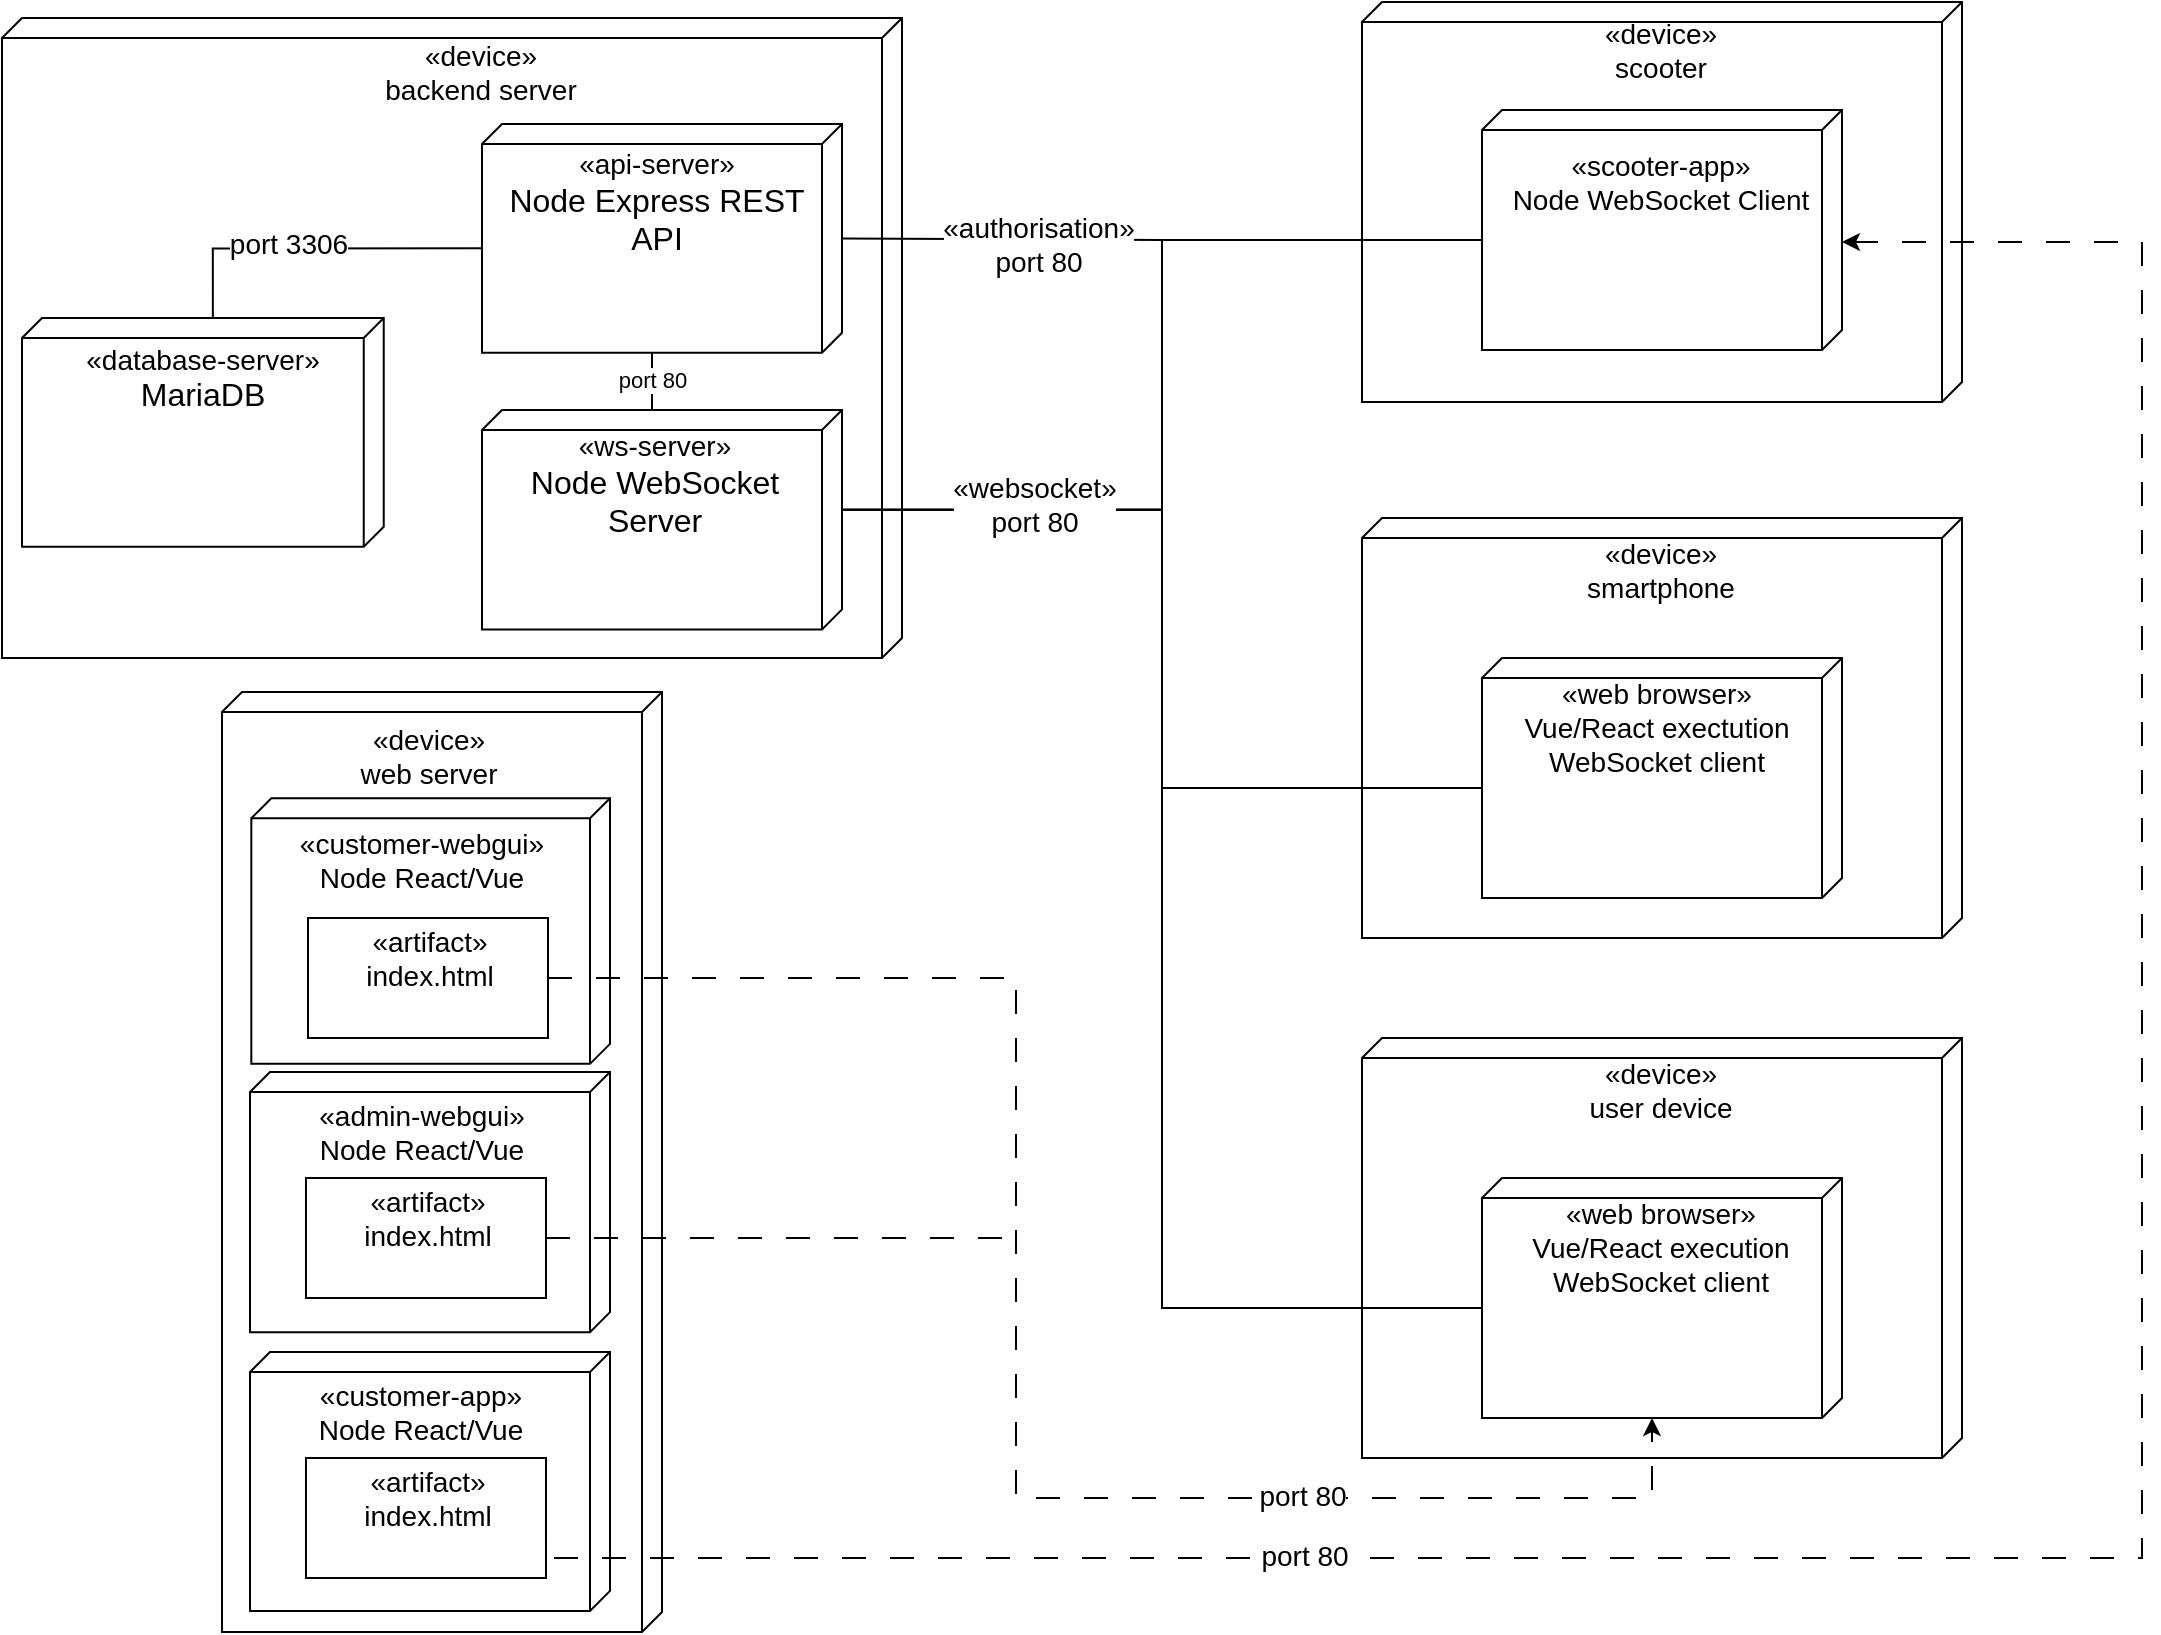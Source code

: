 <mxfile version="22.1.0" type="github">
  <diagram name="Page-1" id="b5b7bab2-c9e2-2cf4-8b2a-24fd1a2a6d21">
    <mxGraphModel dx="1434" dy="746" grid="1" gridSize="10" guides="1" tooltips="1" connect="1" arrows="1" fold="1" page="1" pageScale="1" pageWidth="1169" pageHeight="827" background="none" math="0" shadow="0">
      <root>
        <mxCell id="0" />
        <mxCell id="1" parent="0" />
        <mxCell id="yQ76Dd4Vf3-5NPErQ1-4-3" value="" style="verticalAlign=top;align=left;spacingTop=8;spacingLeft=2;spacingRight=12;shape=cube;size=10;direction=south;fontStyle=4;html=1;whiteSpace=wrap;" parent="1" vertex="1">
          <mxGeometry x="690" y="12" width="300" height="200" as="geometry" />
        </mxCell>
        <mxCell id="yQ76Dd4Vf3-5NPErQ1-4-4" value="" style="verticalAlign=top;align=left;spacingTop=8;spacingLeft=2;spacingRight=12;shape=cube;size=10;direction=south;fontStyle=4;html=1;whiteSpace=wrap;" parent="1" vertex="1">
          <mxGeometry x="690" y="270" width="300" height="210" as="geometry" />
        </mxCell>
        <mxCell id="yQ76Dd4Vf3-5NPErQ1-4-6" value="" style="verticalAlign=top;align=left;spacingTop=8;spacingLeft=2;spacingRight=12;shape=cube;size=10;direction=south;fontStyle=4;html=1;whiteSpace=wrap;" parent="1" vertex="1">
          <mxGeometry x="750" y="66" width="180" height="120" as="geometry" />
        </mxCell>
        <mxCell id="yQ76Dd4Vf3-5NPErQ1-4-7" value="" style="verticalAlign=top;align=left;spacingTop=8;spacingLeft=2;spacingRight=12;shape=cube;size=10;direction=south;fontStyle=4;html=1;whiteSpace=wrap;" parent="1" vertex="1">
          <mxGeometry x="750" y="340" width="180" height="120" as="geometry" />
        </mxCell>
        <mxCell id="gxr_Iw3sU9v6qAr-AbF7-23" value="" style="group" parent="1" vertex="1" connectable="0">
          <mxGeometry x="120" y="367" width="480" height="460" as="geometry" />
        </mxCell>
        <mxCell id="gxr_Iw3sU9v6qAr-AbF7-34" value="" style="group;fontSize=14;" parent="gxr_Iw3sU9v6qAr-AbF7-23" vertex="1" connectable="0">
          <mxGeometry y="-10" width="237.317" height="470" as="geometry" />
        </mxCell>
        <object label="" id="gxr_Iw3sU9v6qAr-AbF7-7">
          <mxCell style="verticalAlign=top;align=left;spacingTop=8;spacingLeft=2;spacingRight=12;shape=cube;size=10;direction=south;fontStyle=4;html=1;whiteSpace=wrap;fontSize=14;" parent="gxr_Iw3sU9v6qAr-AbF7-34" vertex="1">
            <mxGeometry width="220" height="470" as="geometry" />
          </mxCell>
        </object>
        <mxCell id="gxr_Iw3sU9v6qAr-AbF7-9" value="" style="verticalAlign=top;align=left;spacingTop=8;spacingLeft=2;spacingRight=12;shape=cube;size=10;direction=south;fontStyle=4;html=1;whiteSpace=wrap;fontSize=14;" parent="gxr_Iw3sU9v6qAr-AbF7-34" vertex="1">
          <mxGeometry x="14.66" y="53.13" width="179.34" height="132.8" as="geometry" />
        </mxCell>
        <mxCell id="gxr_Iw3sU9v6qAr-AbF7-11" value="«device»&lt;div style=&quot;font-size: 14px;&quot;&gt;web server&lt;/div&gt;" style="text;html=1;strokeColor=none;fillColor=none;align=center;verticalAlign=middle;whiteSpace=wrap;rounded=0;fontSize=14;" parent="gxr_Iw3sU9v6qAr-AbF7-34" vertex="1">
          <mxGeometry x="25.789" y="10.003" width="155.122" height="43.125" as="geometry" />
        </mxCell>
        <mxCell id="gxr_Iw3sU9v6qAr-AbF7-28" value="" style="group;fontSize=14;" parent="gxr_Iw3sU9v6qAr-AbF7-34" vertex="1" connectable="0">
          <mxGeometry x="7.317" y="283.125" width="230" height="172.5" as="geometry" />
        </mxCell>
        <mxCell id="gxr_Iw3sU9v6qAr-AbF7-10" value="" style="verticalAlign=top;align=left;spacingTop=8;spacingLeft=2;spacingRight=12;shape=cube;size=10;direction=south;fontStyle=4;html=1;whiteSpace=wrap;fontSize=14;" parent="gxr_Iw3sU9v6qAr-AbF7-34" vertex="1">
          <mxGeometry x="14" y="330" width="180" height="129.45" as="geometry" />
        </mxCell>
        <mxCell id="gxr_Iw3sU9v6qAr-AbF7-13" value="«customer-app»&lt;div style=&quot;font-size: 14px;&quot;&gt;Node React/Vue&lt;br style=&quot;font-size: 14px;&quot;&gt;&lt;/div&gt;" style="text;html=1;strokeColor=none;fillColor=none;align=center;verticalAlign=middle;whiteSpace=wrap;rounded=0;fontSize=14;" parent="gxr_Iw3sU9v6qAr-AbF7-34" vertex="1">
          <mxGeometry x="22.44" y="340" width="155.12" height="40" as="geometry" />
        </mxCell>
        <mxCell id="gxr_Iw3sU9v6qAr-AbF7-8" value="" style="verticalAlign=top;align=left;spacingTop=8;spacingLeft=2;spacingRight=12;shape=cube;size=10;direction=south;fontStyle=4;html=1;whiteSpace=wrap;fontSize=14;" parent="gxr_Iw3sU9v6qAr-AbF7-34" vertex="1">
          <mxGeometry x="14" y="190.0" width="180" height="130.09" as="geometry" />
        </mxCell>
        <mxCell id="gxr_Iw3sU9v6qAr-AbF7-12" value="«admin-webgui»&lt;div style=&quot;font-size: 14px;&quot;&gt;Node React/Vue&lt;br style=&quot;font-size: 14px;&quot;&gt;&lt;/div&gt;" style="text;html=1;strokeColor=none;fillColor=none;align=center;verticalAlign=middle;whiteSpace=wrap;rounded=0;fontSize=14;" parent="gxr_Iw3sU9v6qAr-AbF7-34" vertex="1">
          <mxGeometry x="36.28" y="200" width="128.11" height="40" as="geometry" />
        </mxCell>
        <mxCell id="gxr_Iw3sU9v6qAr-AbF7-14" value="«customer-webgui»&lt;div style=&quot;font-size: 14px;&quot;&gt;Node React/Vue&lt;br style=&quot;font-size: 14px;&quot;&gt;&lt;/div&gt;" style="text;html=1;strokeColor=none;fillColor=none;align=center;verticalAlign=middle;whiteSpace=wrap;rounded=0;fontSize=14;" parent="gxr_Iw3sU9v6qAr-AbF7-34" vertex="1">
          <mxGeometry x="31.77" y="64" width="136.45" height="40" as="geometry" />
        </mxCell>
        <mxCell id="gxr_Iw3sU9v6qAr-AbF7-48" value="" style="rounded=0;whiteSpace=wrap;html=1;fontSize=14;" parent="gxr_Iw3sU9v6qAr-AbF7-34" vertex="1">
          <mxGeometry x="43" y="113" width="120" height="60" as="geometry" />
        </mxCell>
        <mxCell id="gxr_Iw3sU9v6qAr-AbF7-49" value="«artifact»&lt;div style=&quot;font-size: 14px;&quot;&gt;index.html&lt;br style=&quot;font-size: 14px;&quot;&gt;&lt;/div&gt;" style="text;html=1;strokeColor=none;fillColor=none;align=center;verticalAlign=middle;whiteSpace=wrap;rounded=0;fontSize=14;" parent="gxr_Iw3sU9v6qAr-AbF7-34" vertex="1">
          <mxGeometry x="35.78" y="113" width="136.45" height="40" as="geometry" />
        </mxCell>
        <mxCell id="gxr_Iw3sU9v6qAr-AbF7-50" value="" style="rounded=0;whiteSpace=wrap;html=1;fontSize=14;" parent="gxr_Iw3sU9v6qAr-AbF7-34" vertex="1">
          <mxGeometry x="41.99" y="243" width="120" height="60" as="geometry" />
        </mxCell>
        <mxCell id="gxr_Iw3sU9v6qAr-AbF7-51" value="«artifact»&lt;div style=&quot;font-size: 14px;&quot;&gt;index.html&lt;br style=&quot;font-size: 14px;&quot;&gt;&lt;/div&gt;" style="text;html=1;strokeColor=none;fillColor=none;align=center;verticalAlign=middle;whiteSpace=wrap;rounded=0;fontSize=14;" parent="gxr_Iw3sU9v6qAr-AbF7-34" vertex="1">
          <mxGeometry x="34.77" y="243" width="136.45" height="40" as="geometry" />
        </mxCell>
        <mxCell id="gxr_Iw3sU9v6qAr-AbF7-52" value="" style="rounded=0;whiteSpace=wrap;html=1;fontSize=14;" parent="gxr_Iw3sU9v6qAr-AbF7-34" vertex="1">
          <mxGeometry x="41.99" y="383" width="120" height="60" as="geometry" />
        </mxCell>
        <mxCell id="gxr_Iw3sU9v6qAr-AbF7-53" value="«artifact»&lt;div style=&quot;font-size: 14px;&quot;&gt;index.html&lt;br style=&quot;font-size: 14px;&quot;&gt;&lt;/div&gt;" style="text;html=1;strokeColor=none;fillColor=none;align=center;verticalAlign=middle;whiteSpace=wrap;rounded=0;fontSize=14;" parent="gxr_Iw3sU9v6qAr-AbF7-34" vertex="1">
          <mxGeometry x="34.77" y="383" width="136.45" height="40" as="geometry" />
        </mxCell>
        <mxCell id="gxr_Iw3sU9v6qAr-AbF7-24" value="" style="group" parent="1" vertex="1" connectable="0">
          <mxGeometry x="10" y="20" width="480" height="350" as="geometry" />
        </mxCell>
        <object label="" id="yQ76Dd4Vf3-5NPErQ1-4-2">
          <mxCell style="verticalAlign=top;align=left;spacingTop=8;spacingLeft=2;spacingRight=12;shape=cube;size=10;direction=south;fontStyle=4;html=1;whiteSpace=wrap;" parent="gxr_Iw3sU9v6qAr-AbF7-24" vertex="1">
            <mxGeometry width="450" height="320" as="geometry" />
          </mxCell>
        </object>
        <mxCell id="yQ76Dd4Vf3-5NPErQ1-4-10" value="" style="verticalAlign=top;align=left;spacingTop=8;spacingLeft=2;spacingRight=12;shape=cube;size=10;direction=south;fontStyle=4;html=1;whiteSpace=wrap;" parent="gxr_Iw3sU9v6qAr-AbF7-24" vertex="1">
          <mxGeometry x="240" y="196" width="180" height="109.7" as="geometry" />
        </mxCell>
        <mxCell id="yQ76Dd4Vf3-5NPErQ1-4-8" value="" style="verticalAlign=top;align=left;spacingTop=8;spacingLeft=2;spacingRight=12;shape=cube;size=10;direction=south;fontStyle=4;html=1;whiteSpace=wrap;" parent="gxr_Iw3sU9v6qAr-AbF7-24" vertex="1">
          <mxGeometry x="10" y="150" width="180.87" height="114.37" as="geometry" />
        </mxCell>
        <mxCell id="yQ76Dd4Vf3-5NPErQ1-4-9" value="" style="verticalAlign=top;align=left;spacingTop=8;spacingLeft=2;spacingRight=12;shape=cube;size=10;direction=south;fontStyle=4;html=1;whiteSpace=wrap;" parent="gxr_Iw3sU9v6qAr-AbF7-24" vertex="1">
          <mxGeometry x="240" y="53.0" width="180" height="114.37" as="geometry" />
        </mxCell>
        <mxCell id="gxr_Iw3sU9v6qAr-AbF7-1" value="«device»&lt;div style=&quot;font-size: 14px;&quot;&gt;backend server&lt;/div&gt;" style="text;html=1;strokeColor=none;fillColor=none;align=center;verticalAlign=middle;whiteSpace=wrap;rounded=0;fontSize=14;" parent="gxr_Iw3sU9v6qAr-AbF7-24" vertex="1">
          <mxGeometry x="162.439" y="10.938" width="155.122" height="32.812" as="geometry" />
        </mxCell>
        <mxCell id="gxr_Iw3sU9v6qAr-AbF7-2" value="&lt;font style=&quot;font-size: 14px;&quot;&gt;«database-server»&lt;/font&gt;&lt;div&gt;&lt;font size=&quot;3&quot;&gt;MariaDB&lt;br&gt;&lt;/font&gt;&lt;/div&gt;" style="text;html=1;strokeColor=none;fillColor=none;align=center;verticalAlign=middle;whiteSpace=wrap;rounded=0;" parent="gxr_Iw3sU9v6qAr-AbF7-24" vertex="1">
          <mxGeometry x="22.88" y="160" width="155.12" height="40" as="geometry" />
        </mxCell>
        <mxCell id="gxr_Iw3sU9v6qAr-AbF7-5" value="&lt;font style=&quot;font-size: 14px;&quot;&gt;«ws-server»&lt;/font&gt;&lt;div&gt;&lt;font size=&quot;3&quot;&gt;Node WebSocket Server&lt;br&gt;&lt;/font&gt;&lt;/div&gt;" style="text;html=1;strokeColor=none;fillColor=none;align=center;verticalAlign=middle;whiteSpace=wrap;rounded=0;" parent="gxr_Iw3sU9v6qAr-AbF7-24" vertex="1">
          <mxGeometry x="249.46" y="206" width="155.12" height="54" as="geometry" />
        </mxCell>
        <mxCell id="gxr_Iw3sU9v6qAr-AbF7-6" value="&lt;font style=&quot;font-size: 14px;&quot;&gt;«api-server»&lt;/font&gt;&lt;div&gt;&lt;font size=&quot;3&quot;&gt;Node Express REST API&lt;br&gt;&lt;/font&gt;&lt;/div&gt;" style="text;html=1;strokeColor=none;fillColor=none;align=center;verticalAlign=middle;whiteSpace=wrap;rounded=0;" parent="gxr_Iw3sU9v6qAr-AbF7-24" vertex="1">
          <mxGeometry x="250.43" y="63" width="155.12" height="57" as="geometry" />
        </mxCell>
        <mxCell id="gxr_Iw3sU9v6qAr-AbF7-45" style="edgeStyle=orthogonalEdgeStyle;rounded=0;orthogonalLoop=1;jettySize=auto;html=1;exitX=0;exitY=0;exitDx=0;exitDy=85;exitPerimeter=0;entryX=0;entryY=0;entryDx=114.37;entryDy=95;entryPerimeter=0;endArrow=none;endFill=0;" parent="gxr_Iw3sU9v6qAr-AbF7-24" source="yQ76Dd4Vf3-5NPErQ1-4-10" target="yQ76Dd4Vf3-5NPErQ1-4-9" edge="1">
          <mxGeometry relative="1" as="geometry" />
        </mxCell>
        <mxCell id="gxr_Iw3sU9v6qAr-AbF7-64" value="port 80" style="edgeLabel;html=1;align=center;verticalAlign=middle;resizable=0;points=[];" parent="gxr_Iw3sU9v6qAr-AbF7-45" vertex="1" connectable="0">
          <mxGeometry x="0.561" relative="1" as="geometry">
            <mxPoint y="5" as="offset" />
          </mxGeometry>
        </mxCell>
        <mxCell id="gxr_Iw3sU9v6qAr-AbF7-46" style="edgeStyle=orthogonalEdgeStyle;rounded=0;orthogonalLoop=1;jettySize=auto;html=1;exitX=0;exitY=0;exitDx=62.185;exitDy=180;exitPerimeter=0;entryX=0;entryY=0;entryDx=0;entryDy=85.435;entryPerimeter=0;endArrow=none;endFill=0;" parent="gxr_Iw3sU9v6qAr-AbF7-24" source="yQ76Dd4Vf3-5NPErQ1-4-9" target="yQ76Dd4Vf3-5NPErQ1-4-8" edge="1">
          <mxGeometry relative="1" as="geometry" />
        </mxCell>
        <mxCell id="gxr_Iw3sU9v6qAr-AbF7-63" value="port 3306" style="edgeLabel;html=1;align=center;verticalAlign=middle;resizable=0;points=[];fontSize=14;" parent="gxr_Iw3sU9v6qAr-AbF7-46" vertex="1" connectable="0">
          <mxGeometry x="0.145" y="1" relative="1" as="geometry">
            <mxPoint y="-3" as="offset" />
          </mxGeometry>
        </mxCell>
        <mxCell id="gxr_Iw3sU9v6qAr-AbF7-35" value="&lt;div style=&quot;font-size: 14px;&quot;&gt;«device»&lt;/div&gt;&lt;div style=&quot;font-size: 14px;&quot;&gt;smartphone&lt;br style=&quot;font-size: 14px;&quot;&gt;&lt;/div&gt;" style="text;html=1;strokeColor=none;fillColor=none;align=center;verticalAlign=middle;whiteSpace=wrap;rounded=0;fontSize=14;" parent="1" vertex="1">
          <mxGeometry x="762.439" y="279.998" width="155.122" height="32.812" as="geometry" />
        </mxCell>
        <mxCell id="gxr_Iw3sU9v6qAr-AbF7-36" value="«device»&lt;div style=&quot;font-size: 14px;&quot;&gt;scooter&lt;/div&gt;" style="text;html=1;strokeColor=none;fillColor=none;align=center;verticalAlign=middle;whiteSpace=wrap;rounded=0;fontSize=14;" parent="1" vertex="1">
          <mxGeometry x="762.439" y="19.997" width="155.122" height="32.812" as="geometry" />
        </mxCell>
        <mxCell id="gxr_Iw3sU9v6qAr-AbF7-37" value="" style="verticalAlign=top;align=left;spacingTop=8;spacingLeft=2;spacingRight=12;shape=cube;size=10;direction=south;fontStyle=4;html=1;whiteSpace=wrap;" parent="1" vertex="1">
          <mxGeometry x="690" y="530" width="300" height="210" as="geometry" />
        </mxCell>
        <mxCell id="gxr_Iw3sU9v6qAr-AbF7-38" value="" style="verticalAlign=top;align=left;spacingTop=8;spacingLeft=2;spacingRight=12;shape=cube;size=10;direction=south;fontStyle=4;html=1;whiteSpace=wrap;" parent="1" vertex="1">
          <mxGeometry x="750" y="600" width="180" height="120" as="geometry" />
        </mxCell>
        <mxCell id="gxr_Iw3sU9v6qAr-AbF7-39" value="&lt;div style=&quot;font-size: 14px;&quot;&gt;«device»&lt;/div&gt;&lt;div style=&quot;font-size: 14px;&quot;&gt;user device&lt;br style=&quot;font-size: 14px;&quot;&gt;&lt;/div&gt;" style="text;html=1;strokeColor=none;fillColor=none;align=center;verticalAlign=middle;whiteSpace=wrap;rounded=0;fontSize=14;" parent="1" vertex="1">
          <mxGeometry x="762.439" y="539.997" width="155.122" height="32.812" as="geometry" />
        </mxCell>
        <mxCell id="gxr_Iw3sU9v6qAr-AbF7-40" value="&lt;div style=&quot;font-size: 14px;&quot;&gt;«web browser»&lt;/div&gt;&lt;div style=&quot;font-size: 14px;&quot;&gt;Vue/React execution&lt;/div&gt;&lt;div style=&quot;font-size: 14px;&quot;&gt;WebSocket client&lt;br style=&quot;font-size: 14px;&quot;&gt;&lt;/div&gt;" style="text;html=1;strokeColor=none;fillColor=none;align=center;verticalAlign=middle;whiteSpace=wrap;rounded=0;fontSize=14;" parent="1" vertex="1">
          <mxGeometry x="762.44" y="610" width="155.12" height="50" as="geometry" />
        </mxCell>
        <mxCell id="gxr_Iw3sU9v6qAr-AbF7-41" value="«scooter-app»&lt;div style=&quot;font-size: 14px;&quot;&gt;Node WebSocket Client&lt;br style=&quot;font-size: 14px;&quot;&gt;&lt;/div&gt;" style="text;html=1;strokeColor=none;fillColor=none;align=center;verticalAlign=middle;whiteSpace=wrap;rounded=0;fontSize=14;" parent="1" vertex="1">
          <mxGeometry x="762.44" y="80" width="155.12" height="44.37" as="geometry" />
        </mxCell>
        <mxCell id="gxr_Iw3sU9v6qAr-AbF7-42" value="«web browser»&lt;div style=&quot;font-size: 14px;&quot;&gt;Vue/React exectution&lt;br style=&quot;font-size: 14px;&quot;&gt;WebSocket client&lt;br style=&quot;font-size: 14px;&quot;&gt;&lt;/div&gt;" style="text;html=1;strokeColor=none;fillColor=none;align=center;verticalAlign=middle;whiteSpace=wrap;rounded=0;fontSize=14;" parent="1" vertex="1">
          <mxGeometry x="760" y="350" width="155.12" height="50" as="geometry" />
        </mxCell>
        <mxCell id="gxr_Iw3sU9v6qAr-AbF7-43" style="edgeStyle=orthogonalEdgeStyle;rounded=0;orthogonalLoop=1;jettySize=auto;html=1;exitX=0;exitY=0;exitDx=65;exitDy=180;exitPerimeter=0;entryX=0;entryY=0;entryDx=49.85;entryDy=0;entryPerimeter=0;startArrow=none;startFill=0;endArrow=none;endFill=0;" parent="1" source="yQ76Dd4Vf3-5NPErQ1-4-6" target="yQ76Dd4Vf3-5NPErQ1-4-10" edge="1">
          <mxGeometry relative="1" as="geometry" />
        </mxCell>
        <mxCell id="gxr_Iw3sU9v6qAr-AbF7-44" style="edgeStyle=orthogonalEdgeStyle;rounded=0;orthogonalLoop=1;jettySize=auto;html=1;exitX=0;exitY=0;exitDx=65;exitDy=180;exitPerimeter=0;entryX=0;entryY=0;entryDx=49.85;entryDy=0;entryPerimeter=0;startArrow=none;startFill=0;endArrow=none;endFill=0;" parent="1" source="yQ76Dd4Vf3-5NPErQ1-4-7" target="yQ76Dd4Vf3-5NPErQ1-4-10" edge="1">
          <mxGeometry relative="1" as="geometry" />
        </mxCell>
        <mxCell id="gxr_Iw3sU9v6qAr-AbF7-47" style="edgeStyle=orthogonalEdgeStyle;rounded=0;orthogonalLoop=1;jettySize=auto;html=1;exitX=0;exitY=0;exitDx=65;exitDy=180;exitPerimeter=0;entryX=0;entryY=0;entryDx=49.85;entryDy=0;entryPerimeter=0;startArrow=none;startFill=0;endArrow=none;endFill=0;" parent="1" source="gxr_Iw3sU9v6qAr-AbF7-38" target="yQ76Dd4Vf3-5NPErQ1-4-10" edge="1">
          <mxGeometry relative="1" as="geometry" />
        </mxCell>
        <mxCell id="gxr_Iw3sU9v6qAr-AbF7-57" value="&lt;div style=&quot;font-size: 14px;&quot;&gt;«websocket»&lt;/div&gt;&lt;div style=&quot;font-size: 14px;&quot;&gt;port 80&lt;/div&gt;" style="edgeLabel;html=1;align=center;verticalAlign=middle;resizable=0;points=[];fontSize=14;" parent="gxr_Iw3sU9v6qAr-AbF7-47" vertex="1" connectable="0">
          <mxGeometry x="0.705" y="-3" relative="1" as="geometry">
            <mxPoint x="-10" as="offset" />
          </mxGeometry>
        </mxCell>
        <mxCell id="gxr_Iw3sU9v6qAr-AbF7-58" style="edgeStyle=orthogonalEdgeStyle;rounded=0;orthogonalLoop=1;jettySize=auto;html=1;exitX=0;exitY=0;exitDx=65;exitDy=180;exitPerimeter=0;endArrow=none;endFill=0;" parent="1" source="yQ76Dd4Vf3-5NPErQ1-4-6" target="yQ76Dd4Vf3-5NPErQ1-4-9" edge="1">
          <mxGeometry relative="1" as="geometry" />
        </mxCell>
        <mxCell id="gxr_Iw3sU9v6qAr-AbF7-59" value="&lt;div style=&quot;font-size: 14px;&quot;&gt;«authorisation»&lt;/div&gt;&lt;div style=&quot;font-size: 14px;&quot;&gt;port 80&lt;/div&gt;" style="edgeLabel;html=1;align=center;verticalAlign=middle;resizable=0;points=[];fontSize=14;" parent="gxr_Iw3sU9v6qAr-AbF7-58" vertex="1" connectable="0">
          <mxGeometry x="0.5" y="3" relative="1" as="geometry">
            <mxPoint x="17" as="offset" />
          </mxGeometry>
        </mxCell>
        <mxCell id="gxr_Iw3sU9v6qAr-AbF7-60" style="edgeStyle=orthogonalEdgeStyle;rounded=0;orthogonalLoop=1;jettySize=auto;html=1;exitX=1;exitY=0.5;exitDx=0;exitDy=0;entryX=0;entryY=0;entryDx=120;entryDy=95;entryPerimeter=0;dashed=1;dashPattern=12 12;" parent="1" source="gxr_Iw3sU9v6qAr-AbF7-48" target="gxr_Iw3sU9v6qAr-AbF7-38" edge="1">
          <mxGeometry relative="1" as="geometry">
            <Array as="points">
              <mxPoint x="517" y="500" />
              <mxPoint x="517" y="760" />
              <mxPoint x="835" y="760" />
            </Array>
          </mxGeometry>
        </mxCell>
        <mxCell id="gxr_Iw3sU9v6qAr-AbF7-69" value="port 80" style="edgeLabel;html=1;align=center;verticalAlign=middle;resizable=0;points=[];fontSize=14;" parent="gxr_Iw3sU9v6qAr-AbF7-60" vertex="1" connectable="0">
          <mxGeometry x="0.495" y="2" relative="1" as="geometry">
            <mxPoint y="1" as="offset" />
          </mxGeometry>
        </mxCell>
        <mxCell id="gxr_Iw3sU9v6qAr-AbF7-61" style="edgeStyle=orthogonalEdgeStyle;rounded=0;orthogonalLoop=1;jettySize=auto;html=1;exitX=1;exitY=0.5;exitDx=0;exitDy=0;dashed=1;dashPattern=12 12;endArrow=none;endFill=0;" parent="1" source="gxr_Iw3sU9v6qAr-AbF7-50" edge="1">
          <mxGeometry relative="1" as="geometry">
            <mxPoint x="516" y="630" as="targetPoint" />
            <Array as="points">
              <mxPoint x="516" y="630" />
            </Array>
          </mxGeometry>
        </mxCell>
        <mxCell id="gxr_Iw3sU9v6qAr-AbF7-62" style="edgeStyle=orthogonalEdgeStyle;rounded=0;orthogonalLoop=1;jettySize=auto;html=1;exitX=1;exitY=0.5;exitDx=0;exitDy=0;dashed=1;dashPattern=12 12;" parent="1" source="gxr_Iw3sU9v6qAr-AbF7-52" target="yQ76Dd4Vf3-5NPErQ1-4-6" edge="1">
          <mxGeometry relative="1" as="geometry">
            <Array as="points">
              <mxPoint x="282" y="790" />
              <mxPoint x="1080" y="790" />
              <mxPoint x="1080" y="132" />
            </Array>
          </mxGeometry>
        </mxCell>
        <mxCell id="gxr_Iw3sU9v6qAr-AbF7-70" value="&lt;div style=&quot;font-size: 14px;&quot;&gt;port 80&lt;/div&gt;" style="edgeLabel;html=1;align=center;verticalAlign=middle;resizable=0;points=[];fontSize=14;" parent="gxr_Iw3sU9v6qAr-AbF7-62" vertex="1" connectable="0">
          <mxGeometry x="-0.508" y="-3" relative="1" as="geometry">
            <mxPoint x="-1" y="-4" as="offset" />
          </mxGeometry>
        </mxCell>
      </root>
    </mxGraphModel>
  </diagram>
</mxfile>
